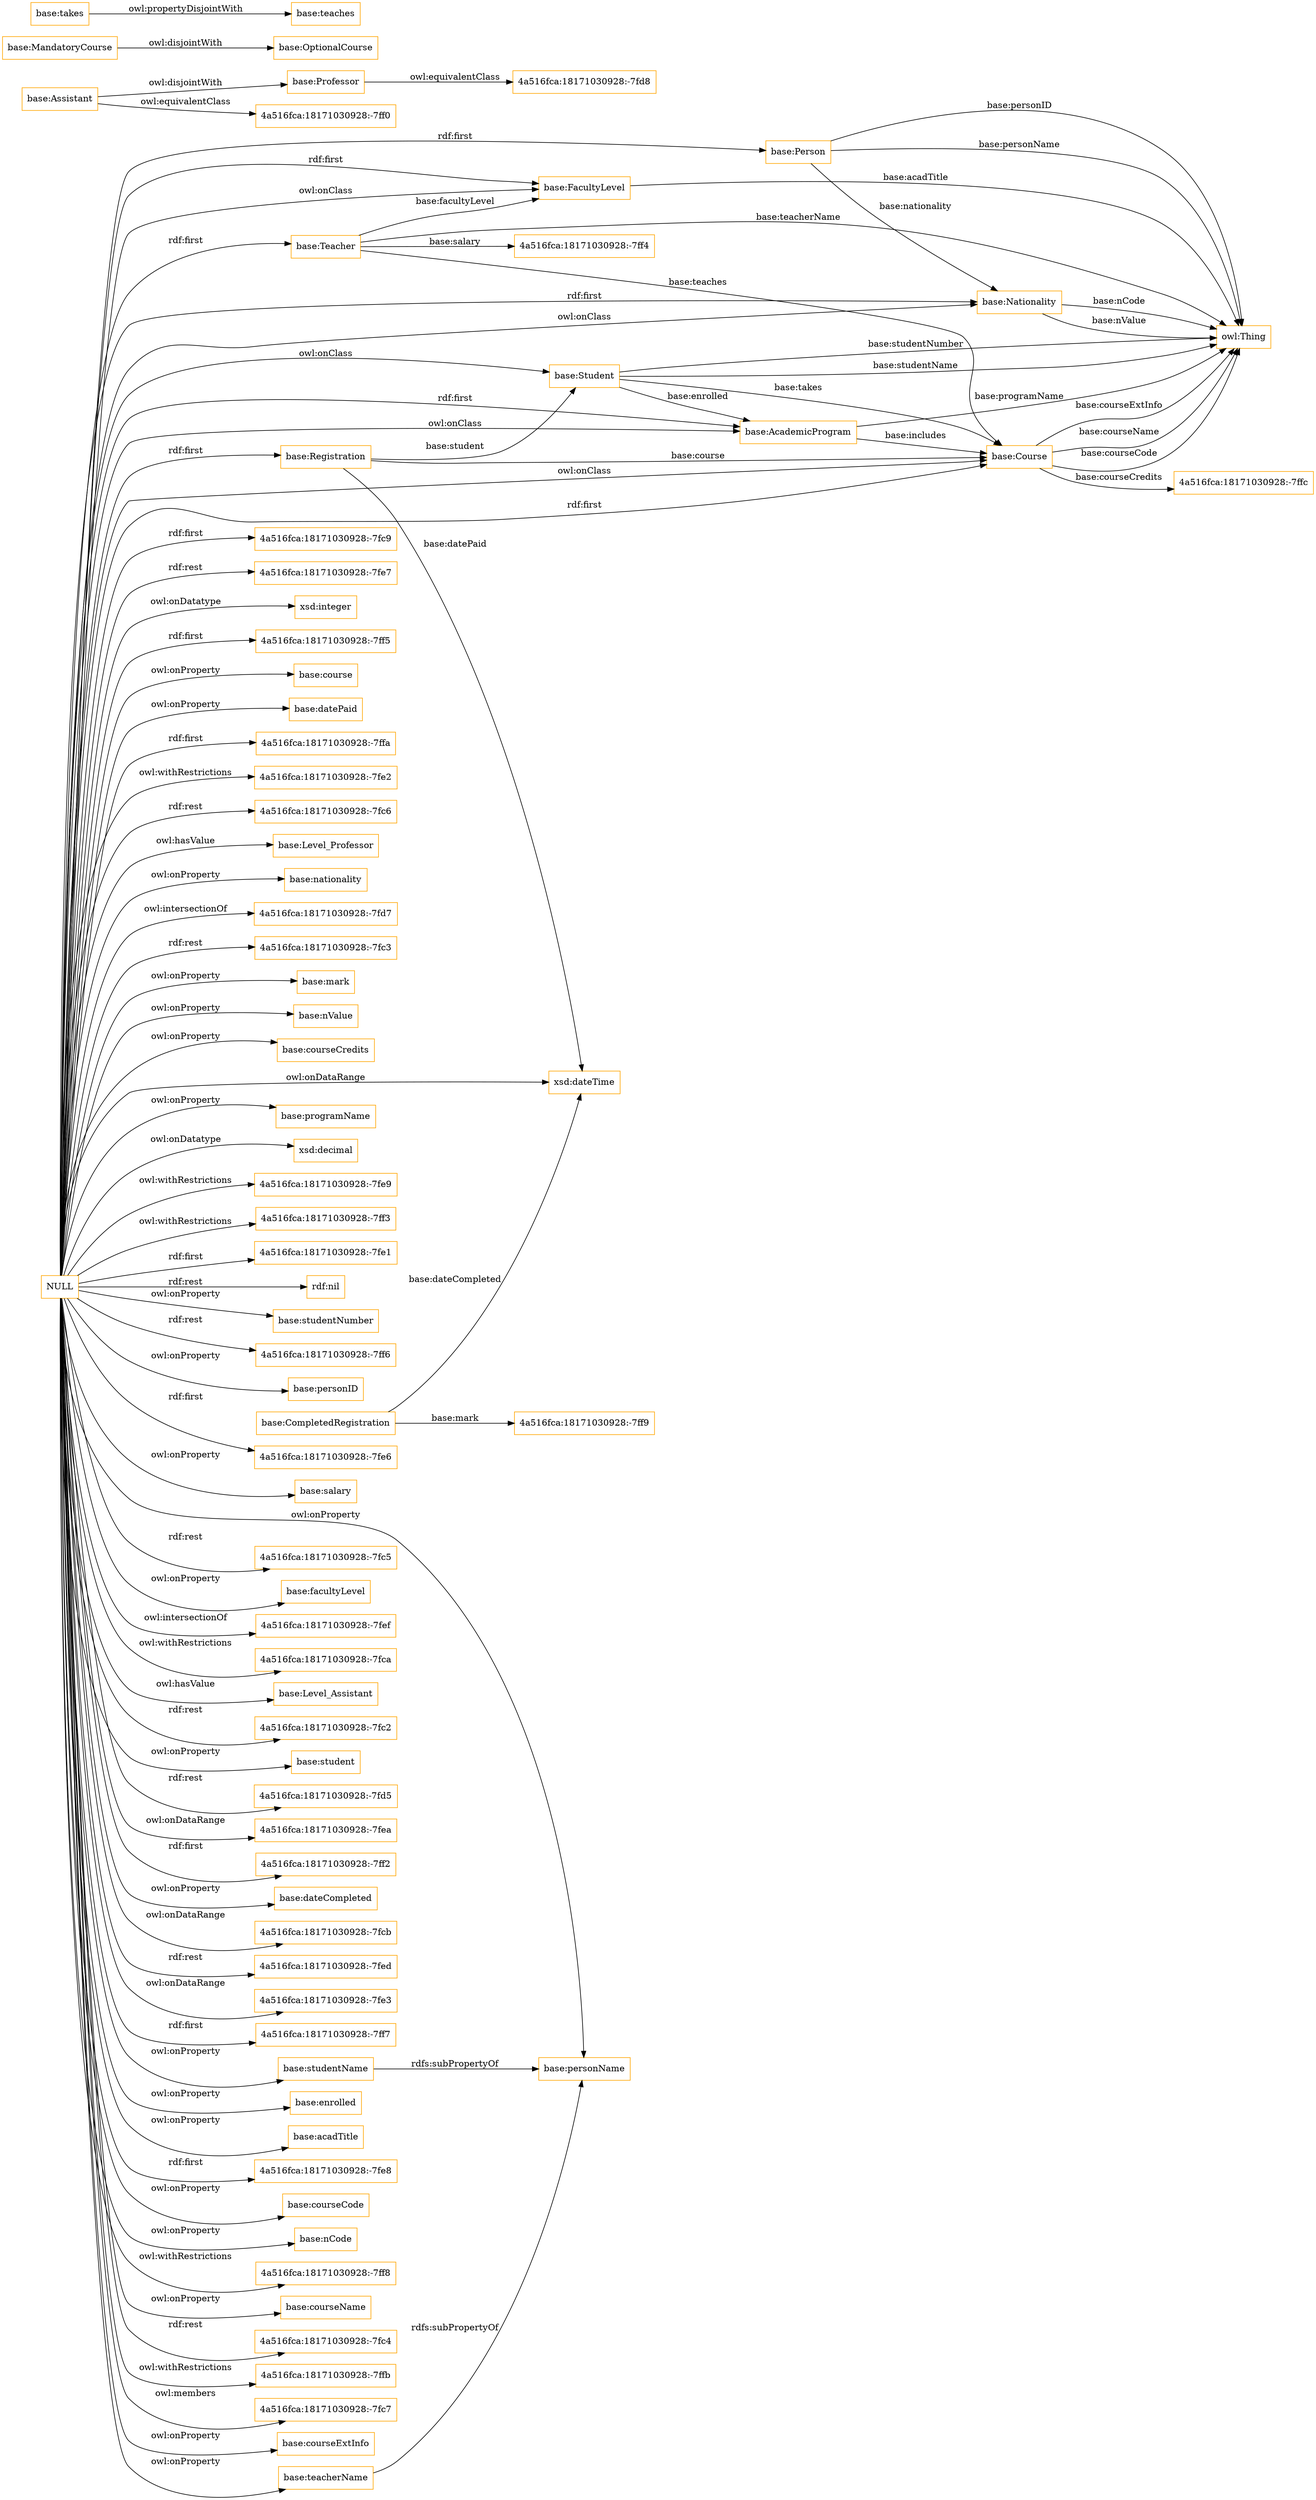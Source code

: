 digraph ar2dtool_diagram { 
rankdir=LR;
size="1501"
node [shape = rectangle, color="orange"]; "base:Person" "4a516fca:18171030928:-7fd8" "base:Assistant" "base:AcademicProgram" "owl:Thing" "base:Teacher" "base:OptionalCourse" "base:CompletedRegistration" "base:Registration" "base:Professor" "base:FacultyLevel" "base:Course" "base:Nationality" "base:Student" "base:MandatoryCourse" "4a516fca:18171030928:-7ff0" ; /*classes style*/
	"NULL" -> "base:FacultyLevel" [ label = "rdf:first" ];
	"NULL" -> "4a516fca:18171030928:-7fc9" [ label = "rdf:first" ];
	"NULL" -> "base:Course" [ label = "owl:onClass" ];
	"NULL" -> "4a516fca:18171030928:-7fe7" [ label = "rdf:rest" ];
	"NULL" -> "xsd:integer" [ label = "owl:onDatatype" ];
	"NULL" -> "4a516fca:18171030928:-7ff5" [ label = "rdf:first" ];
	"NULL" -> "base:course" [ label = "owl:onProperty" ];
	"NULL" -> "base:AcademicProgram" [ label = "rdf:first" ];
	"NULL" -> "base:datePaid" [ label = "owl:onProperty" ];
	"NULL" -> "4a516fca:18171030928:-7ffa" [ label = "rdf:first" ];
	"NULL" -> "4a516fca:18171030928:-7fe2" [ label = "owl:withRestrictions" ];
	"NULL" -> "base:AcademicProgram" [ label = "owl:onClass" ];
	"NULL" -> "4a516fca:18171030928:-7fc6" [ label = "rdf:rest" ];
	"NULL" -> "base:Nationality" [ label = "rdf:first" ];
	"NULL" -> "base:Level_Professor" [ label = "owl:hasValue" ];
	"NULL" -> "base:nationality" [ label = "owl:onProperty" ];
	"NULL" -> "4a516fca:18171030928:-7fd7" [ label = "owl:intersectionOf" ];
	"NULL" -> "4a516fca:18171030928:-7fc3" [ label = "rdf:rest" ];
	"NULL" -> "base:mark" [ label = "owl:onProperty" ];
	"NULL" -> "base:nValue" [ label = "owl:onProperty" ];
	"NULL" -> "base:Person" [ label = "rdf:first" ];
	"NULL" -> "base:courseCredits" [ label = "owl:onProperty" ];
	"NULL" -> "xsd:dateTime" [ label = "owl:onDataRange" ];
	"NULL" -> "base:Student" [ label = "owl:onClass" ];
	"NULL" -> "base:programName" [ label = "owl:onProperty" ];
	"NULL" -> "xsd:decimal" [ label = "owl:onDatatype" ];
	"NULL" -> "4a516fca:18171030928:-7fe9" [ label = "owl:withRestrictions" ];
	"NULL" -> "base:Course" [ label = "rdf:first" ];
	"NULL" -> "base:Teacher" [ label = "rdf:first" ];
	"NULL" -> "4a516fca:18171030928:-7ff3" [ label = "owl:withRestrictions" ];
	"NULL" -> "4a516fca:18171030928:-7fe1" [ label = "rdf:first" ];
	"NULL" -> "rdf:nil" [ label = "rdf:rest" ];
	"NULL" -> "base:studentNumber" [ label = "owl:onProperty" ];
	"NULL" -> "4a516fca:18171030928:-7ff6" [ label = "rdf:rest" ];
	"NULL" -> "base:personID" [ label = "owl:onProperty" ];
	"NULL" -> "base:personName" [ label = "owl:onProperty" ];
	"NULL" -> "4a516fca:18171030928:-7fe6" [ label = "rdf:first" ];
	"NULL" -> "base:salary" [ label = "owl:onProperty" ];
	"NULL" -> "base:Registration" [ label = "rdf:first" ];
	"NULL" -> "base:studentName" [ label = "owl:onProperty" ];
	"NULL" -> "4a516fca:18171030928:-7fc5" [ label = "rdf:rest" ];
	"NULL" -> "base:facultyLevel" [ label = "owl:onProperty" ];
	"NULL" -> "4a516fca:18171030928:-7fef" [ label = "owl:intersectionOf" ];
	"NULL" -> "4a516fca:18171030928:-7fca" [ label = "owl:withRestrictions" ];
	"NULL" -> "base:Level_Assistant" [ label = "owl:hasValue" ];
	"NULL" -> "4a516fca:18171030928:-7fc2" [ label = "rdf:rest" ];
	"NULL" -> "base:student" [ label = "owl:onProperty" ];
	"NULL" -> "4a516fca:18171030928:-7fd5" [ label = "rdf:rest" ];
	"NULL" -> "4a516fca:18171030928:-7fea" [ label = "owl:onDataRange" ];
	"NULL" -> "4a516fca:18171030928:-7ff2" [ label = "rdf:first" ];
	"NULL" -> "base:dateCompleted" [ label = "owl:onProperty" ];
	"NULL" -> "4a516fca:18171030928:-7fcb" [ label = "owl:onDataRange" ];
	"NULL" -> "4a516fca:18171030928:-7fed" [ label = "rdf:rest" ];
	"NULL" -> "4a516fca:18171030928:-7fe3" [ label = "owl:onDataRange" ];
	"NULL" -> "4a516fca:18171030928:-7ff7" [ label = "rdf:first" ];
	"NULL" -> "base:teacherName" [ label = "owl:onProperty" ];
	"NULL" -> "base:enrolled" [ label = "owl:onProperty" ];
	"NULL" -> "base:Nationality" [ label = "owl:onClass" ];
	"NULL" -> "base:acadTitle" [ label = "owl:onProperty" ];
	"NULL" -> "4a516fca:18171030928:-7fe8" [ label = "rdf:first" ];
	"NULL" -> "base:courseCode" [ label = "owl:onProperty" ];
	"NULL" -> "base:nCode" [ label = "owl:onProperty" ];
	"NULL" -> "4a516fca:18171030928:-7ff8" [ label = "owl:withRestrictions" ];
	"NULL" -> "base:courseName" [ label = "owl:onProperty" ];
	"NULL" -> "4a516fca:18171030928:-7fc4" [ label = "rdf:rest" ];
	"NULL" -> "base:FacultyLevel" [ label = "owl:onClass" ];
	"NULL" -> "4a516fca:18171030928:-7ffb" [ label = "owl:withRestrictions" ];
	"NULL" -> "4a516fca:18171030928:-7fc7" [ label = "owl:members" ];
	"NULL" -> "base:courseExtInfo" [ label = "owl:onProperty" ];
	"base:Assistant" -> "base:Professor" [ label = "owl:disjointWith" ];
	"base:Assistant" -> "4a516fca:18171030928:-7ff0" [ label = "owl:equivalentClass" ];
	"base:teacherName" -> "base:personName" [ label = "rdfs:subPropertyOf" ];
	"base:MandatoryCourse" -> "base:OptionalCourse" [ label = "owl:disjointWith" ];
	"base:takes" -> "base:teaches" [ label = "owl:propertyDisjointWith" ];
	"base:Professor" -> "4a516fca:18171030928:-7fd8" [ label = "owl:equivalentClass" ];
	"base:studentName" -> "base:personName" [ label = "rdfs:subPropertyOf" ];
	"base:Teacher" -> "owl:Thing" [ label = "base:teacherName" ];
	"base:Teacher" -> "base:Course" [ label = "base:teaches" ];
	"base:Registration" -> "base:Student" [ label = "base:student" ];
	"base:Student" -> "owl:Thing" [ label = "base:studentName" ];
	"base:FacultyLevel" -> "owl:Thing" [ label = "base:acadTitle" ];
	"base:Person" -> "owl:Thing" [ label = "base:personID" ];
	"base:Registration" -> "xsd:dateTime" [ label = "base:datePaid" ];
	"base:Student" -> "base:AcademicProgram" [ label = "base:enrolled" ];
	"base:Course" -> "4a516fca:18171030928:-7ffc" [ label = "base:courseCredits" ];
	"base:Person" -> "base:Nationality" [ label = "base:nationality" ];
	"base:AcademicProgram" -> "base:Course" [ label = "base:includes" ];
	"base:Course" -> "owl:Thing" [ label = "base:courseCode" ];
	"base:Teacher" -> "base:FacultyLevel" [ label = "base:facultyLevel" ];
	"base:Student" -> "owl:Thing" [ label = "base:studentNumber" ];
	"base:Student" -> "base:Course" [ label = "base:takes" ];
	"base:Registration" -> "base:Course" [ label = "base:course" ];
	"base:Course" -> "owl:Thing" [ label = "base:courseExtInfo" ];
	"base:Course" -> "owl:Thing" [ label = "base:courseName" ];
	"base:Person" -> "owl:Thing" [ label = "base:personName" ];
	"base:CompletedRegistration" -> "xsd:dateTime" [ label = "base:dateCompleted" ];
	"base:CompletedRegistration" -> "4a516fca:18171030928:-7ff9" [ label = "base:mark" ];
	"base:Teacher" -> "4a516fca:18171030928:-7ff4" [ label = "base:salary" ];
	"base:Nationality" -> "owl:Thing" [ label = "base:nValue" ];
	"base:Nationality" -> "owl:Thing" [ label = "base:nCode" ];
	"base:AcademicProgram" -> "owl:Thing" [ label = "base:programName" ];

}
